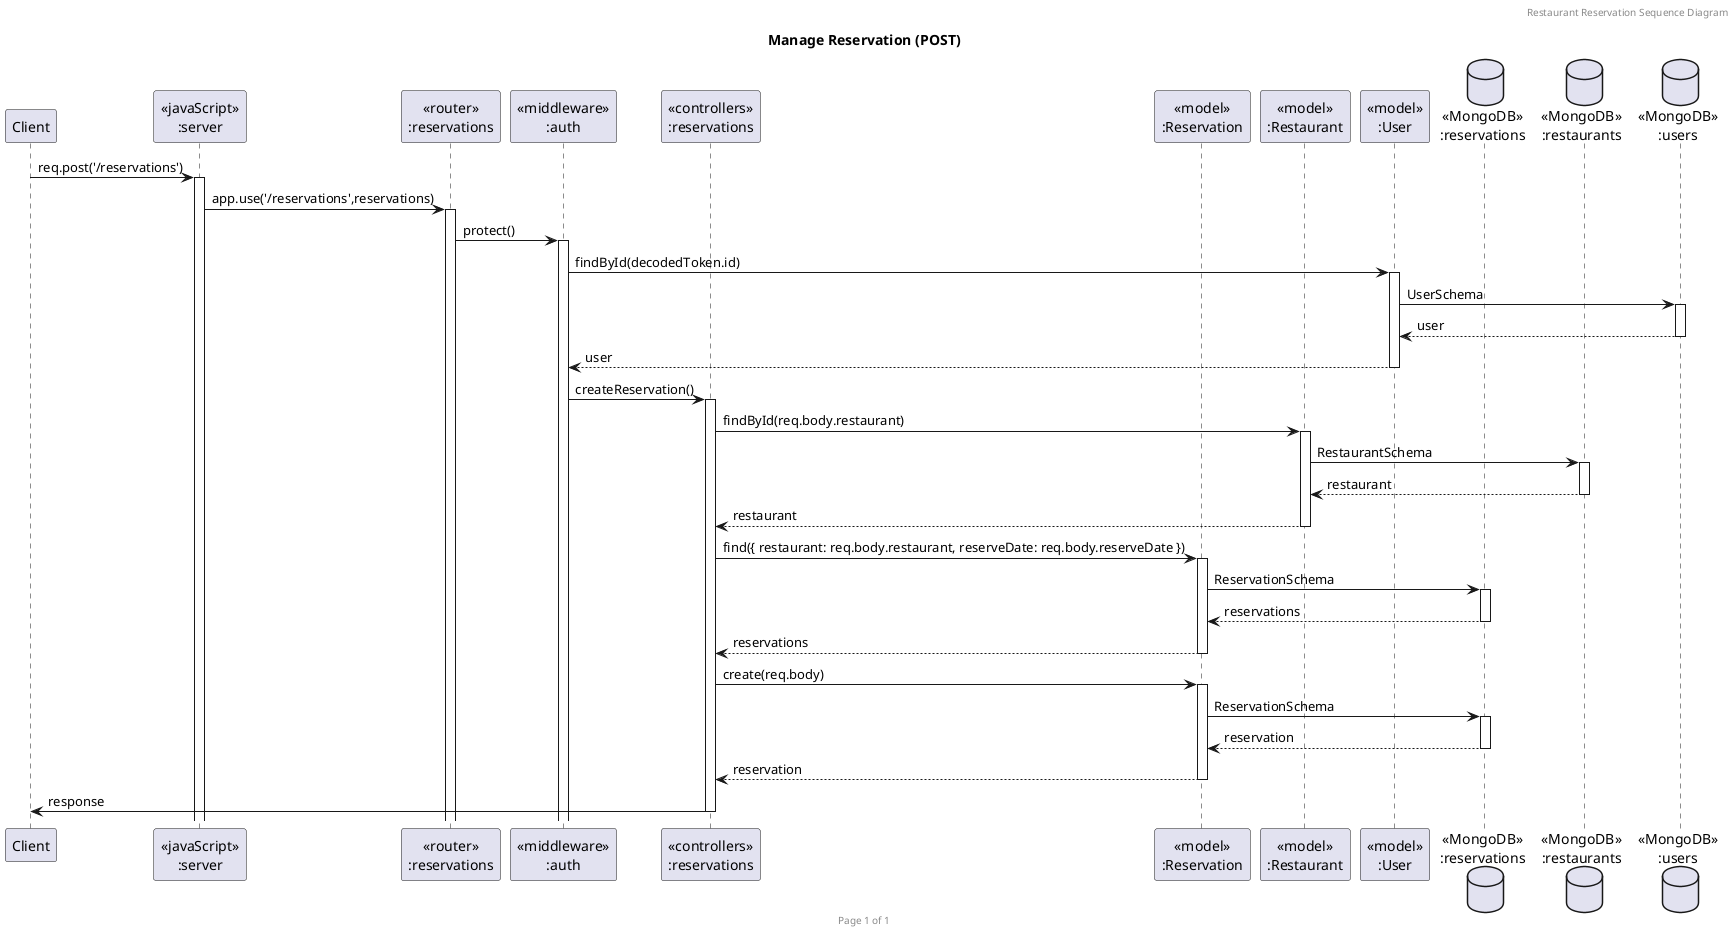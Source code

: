 @startuml Manage Reservation (POST)

header Restaurant Reservation Sequence Diagram
footer Page %page% of %lastpage%
title "Manage Reservation (POST)"

participant "Client" as client
participant "<<javaScript>>\n:server" as server
participant "<<router>>\n:reservations" as routerReservations
participant "<<middleware>>\n:auth" as middlewareAuth
participant "<<controllers>>\n:reservations" as controllersReservations
participant "<<model>>\n:Reservation" as modelReservation
participant "<<model>>\n:Restaurant" as modelRestaurant
participant "<<model>>\n:User" as modelUser
database "<<MongoDB>>\n:reservations" as ReservationsDatabase
database "<<MongoDB>>\n:restaurants" as RestaurantsDatabase
database "<<MongoDB>>\n:users" as UsersDatabase

' POST
client->server ++:req.post('/reservations')
server->routerReservations ++:app.use('/reservations',reservations)
routerReservations -> middlewareAuth ++:protect()
middlewareAuth -> modelUser ++:findById(decodedToken.id)
modelUser -> UsersDatabase ++:UserSchema
UsersDatabase --> modelUser --:user
modelUser --> middlewareAuth --:user
middlewareAuth -> controllersReservations ++:createReservation()

controllersReservations -> modelRestaurant ++:findById(req.body.restaurant)
modelRestaurant -> RestaurantsDatabase ++:RestaurantSchema 
RestaurantsDatabase --> modelRestaurant --:restaurant
controllersReservations <-- modelRestaurant --:restaurant

controllersReservations -> modelReservation ++:find({ restaurant: req.body.restaurant, reserveDate: req.body.reserveDate })
modelReservation -> ReservationsDatabase ++:ReservationSchema 
ReservationsDatabase --> modelReservation --:reservations
controllersReservations <-- modelReservation --:reservations

controllersReservations -> modelReservation ++:create(req.body)
modelReservation -> ReservationsDatabase ++:ReservationSchema 
ReservationsDatabase --> modelReservation --:reservation
controllersReservations <-- modelReservation --:reservation
controllersReservations -> client --:response

@enduml